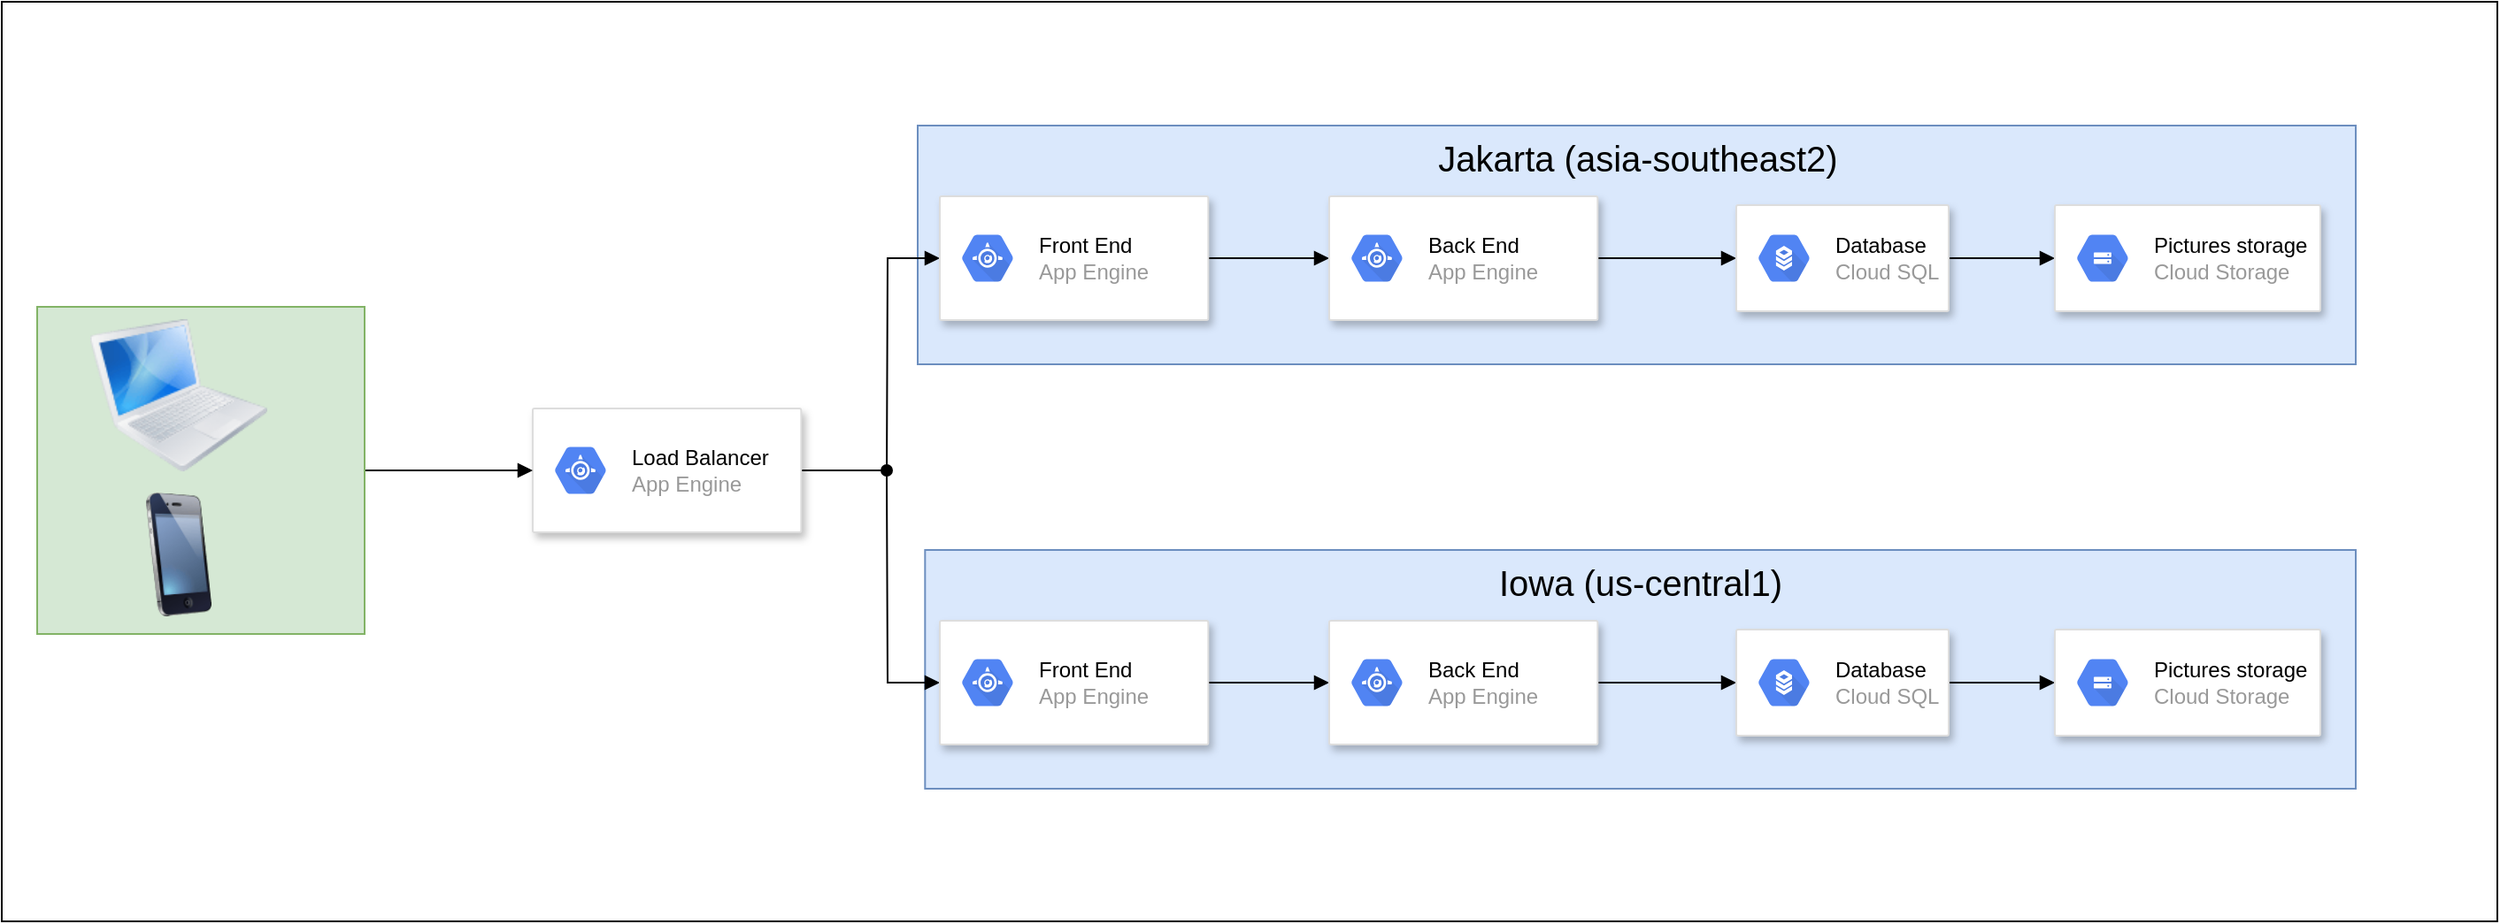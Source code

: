 <mxfile version="13.5.4" type="github">
  <diagram id="QwuzQSNleuKqz_otW_EM" name="Page-1">
    <mxGraphModel dx="1447" dy="823" grid="1" gridSize="10" guides="1" tooltips="1" connect="1" arrows="1" fold="1" page="1" pageScale="1" pageWidth="1169" pageHeight="827" math="0" shadow="0">
      <root>
        <mxCell id="0" />
        <mxCell id="1" parent="0" />
        <mxCell id="S7c1MTp83PEbXr3qvN8_-75" value="" style="rounded=0;whiteSpace=wrap;html=1;strokeColor=#000000;fontSize=20;" vertex="1" parent="1">
          <mxGeometry y="10" width="1410" height="520" as="geometry" />
        </mxCell>
        <mxCell id="S7c1MTp83PEbXr3qvN8_-73" value="Jakarta (asia-southeast2)" style="rounded=0;whiteSpace=wrap;html=1;verticalAlign=top;fontSize=20;strokeColor=#6c8ebf;fillColor=#dae8fc;" vertex="1" parent="1">
          <mxGeometry x="517.5" y="80" width="812.5" height="135" as="geometry" />
        </mxCell>
        <mxCell id="S7c1MTp83PEbXr3qvN8_-72" value="Iowa (us-central1)" style="rounded=0;whiteSpace=wrap;html=1;verticalAlign=top;fontSize=20;strokeColor=#6c8ebf;fillColor=#dae8fc;" vertex="1" parent="1">
          <mxGeometry x="521.66" y="320" width="808.34" height="135" as="geometry" />
        </mxCell>
        <mxCell id="S7c1MTp83PEbXr3qvN8_-48" style="edgeStyle=orthogonalEdgeStyle;orthogonalLoop=1;jettySize=auto;html=1;rounded=0;endArrow=oval;endFill=1;" edge="1" parent="1" source="S7c1MTp83PEbXr3qvN8_-39">
          <mxGeometry relative="1" as="geometry">
            <mxPoint x="500" y="275" as="targetPoint" />
          </mxGeometry>
        </mxCell>
        <mxCell id="S7c1MTp83PEbXr3qvN8_-39" value="" style="strokeColor=#dddddd;shadow=1;strokeWidth=1;rounded=1;absoluteArcSize=1;arcSize=2;" vertex="1" parent="1">
          <mxGeometry x="300" y="240" width="151.67" height="70" as="geometry" />
        </mxCell>
        <mxCell id="S7c1MTp83PEbXr3qvN8_-40" value="&lt;font color=&quot;#000000&quot;&gt;Load Balancer&lt;/font&gt;&lt;br&gt;App Engine" style="dashed=0;connectable=0;html=1;fillColor=#5184F3;strokeColor=none;shape=mxgraph.gcp2.hexIcon;prIcon=app_engine;part=1;labelPosition=right;verticalLabelPosition=middle;align=left;verticalAlign=middle;spacingLeft=5;fontColor=#999999;fontSize=12;" vertex="1" parent="S7c1MTp83PEbXr3qvN8_-39">
          <mxGeometry y="0.5" width="44" height="39" relative="1" as="geometry">
            <mxPoint x="5" y="-19.5" as="offset" />
          </mxGeometry>
        </mxCell>
        <mxCell id="S7c1MTp83PEbXr3qvN8_-49" style="edgeStyle=orthogonalEdgeStyle;rounded=0;orthogonalLoop=1;jettySize=auto;html=1;endArrow=none;endFill=0;startArrow=block;startFill=1;" edge="1" parent="1" source="S7c1MTp83PEbXr3qvN8_-41">
          <mxGeometry relative="1" as="geometry">
            <mxPoint x="500" y="280" as="targetPoint" />
          </mxGeometry>
        </mxCell>
        <mxCell id="S7c1MTp83PEbXr3qvN8_-50" style="edgeStyle=orthogonalEdgeStyle;rounded=0;orthogonalLoop=1;jettySize=auto;html=1;endArrow=none;endFill=0;startArrow=block;startFill=1;" edge="1" parent="1" source="S7c1MTp83PEbXr3qvN8_-43">
          <mxGeometry relative="1" as="geometry">
            <mxPoint x="500" y="280" as="targetPoint" />
          </mxGeometry>
        </mxCell>
        <mxCell id="S7c1MTp83PEbXr3qvN8_-69" style="edgeStyle=orthogonalEdgeStyle;rounded=0;orthogonalLoop=1;jettySize=auto;html=1;startArrow=none;startFill=0;endArrow=block;endFill=1;" edge="1" parent="1" source="S7c1MTp83PEbXr3qvN8_-66" target="S7c1MTp83PEbXr3qvN8_-39">
          <mxGeometry relative="1" as="geometry" />
        </mxCell>
        <mxCell id="S7c1MTp83PEbXr3qvN8_-66" value="" style="whiteSpace=wrap;html=1;aspect=fixed;fillColor=#d5e8d4;strokeColor=#82b366;" vertex="1" parent="1">
          <mxGeometry x="20" y="182.5" width="185" height="185" as="geometry" />
        </mxCell>
        <mxCell id="S7c1MTp83PEbXr3qvN8_-67" value="" style="image;html=1;image=img/lib/clip_art/computers/MacBook_128x128.png" vertex="1" parent="1">
          <mxGeometry x="50" y="187.5" width="100" height="90" as="geometry" />
        </mxCell>
        <mxCell id="S7c1MTp83PEbXr3qvN8_-68" value="" style="image;html=1;image=img/lib/clip_art/telecommunication/iPhone_128x128.png" vertex="1" parent="1">
          <mxGeometry x="70" y="287.5" width="60" height="70" as="geometry" />
        </mxCell>
        <mxCell id="S7c1MTp83PEbXr3qvN8_-53" style="edgeStyle=orthogonalEdgeStyle;rounded=0;orthogonalLoop=1;jettySize=auto;html=1;entryX=0;entryY=0.5;entryDx=0;entryDy=0;endArrow=block;endFill=1;" edge="1" parent="1" source="S7c1MTp83PEbXr3qvN8_-41" target="S7c1MTp83PEbXr3qvN8_-51">
          <mxGeometry relative="1" as="geometry" />
        </mxCell>
        <mxCell id="S7c1MTp83PEbXr3qvN8_-41" value="" style="strokeColor=#dddddd;shadow=1;strokeWidth=1;rounded=1;absoluteArcSize=1;arcSize=2;" vertex="1" parent="1">
          <mxGeometry x="530" y="120" width="151.67" height="70" as="geometry" />
        </mxCell>
        <mxCell id="S7c1MTp83PEbXr3qvN8_-42" value="&lt;font color=&quot;#000000&quot;&gt;Front End&lt;/font&gt;&lt;br&gt;App Engine" style="dashed=0;connectable=0;html=1;fillColor=#5184F3;strokeColor=none;shape=mxgraph.gcp2.hexIcon;prIcon=app_engine;part=1;labelPosition=right;verticalLabelPosition=middle;align=left;verticalAlign=middle;spacingLeft=5;fontColor=#999999;fontSize=12;" vertex="1" parent="S7c1MTp83PEbXr3qvN8_-41">
          <mxGeometry y="0.5" width="44" height="39" relative="1" as="geometry">
            <mxPoint x="5" y="-19.5" as="offset" />
          </mxGeometry>
        </mxCell>
        <mxCell id="S7c1MTp83PEbXr3qvN8_-58" style="edgeStyle=orthogonalEdgeStyle;rounded=0;orthogonalLoop=1;jettySize=auto;html=1;entryX=0;entryY=0.5;entryDx=0;entryDy=0;startArrow=none;startFill=0;endArrow=block;endFill=1;" edge="1" parent="1" source="S7c1MTp83PEbXr3qvN8_-51" target="S7c1MTp83PEbXr3qvN8_-56">
          <mxGeometry relative="1" as="geometry" />
        </mxCell>
        <mxCell id="S7c1MTp83PEbXr3qvN8_-51" value="" style="strokeColor=#dddddd;shadow=1;strokeWidth=1;rounded=1;absoluteArcSize=1;arcSize=2;" vertex="1" parent="1">
          <mxGeometry x="750" y="120" width="151.67" height="70" as="geometry" />
        </mxCell>
        <mxCell id="S7c1MTp83PEbXr3qvN8_-52" value="&lt;font color=&quot;#000000&quot;&gt;Back End&lt;/font&gt;&lt;br&gt;App Engine" style="dashed=0;connectable=0;html=1;fillColor=#5184F3;strokeColor=none;shape=mxgraph.gcp2.hexIcon;prIcon=app_engine;part=1;labelPosition=right;verticalLabelPosition=middle;align=left;verticalAlign=middle;spacingLeft=5;fontColor=#999999;fontSize=12;" vertex="1" parent="S7c1MTp83PEbXr3qvN8_-51">
          <mxGeometry y="0.5" width="44" height="39" relative="1" as="geometry">
            <mxPoint x="5" y="-19.5" as="offset" />
          </mxGeometry>
        </mxCell>
        <mxCell id="S7c1MTp83PEbXr3qvN8_-81" style="edgeStyle=orthogonalEdgeStyle;rounded=0;orthogonalLoop=1;jettySize=auto;html=1;entryX=0;entryY=0.5;entryDx=0;entryDy=0;startArrow=none;startFill=0;endArrow=block;endFill=1;fontSize=20;" edge="1" parent="1" source="S7c1MTp83PEbXr3qvN8_-56">
          <mxGeometry relative="1" as="geometry">
            <mxPoint x="1160" y="155" as="targetPoint" />
          </mxGeometry>
        </mxCell>
        <mxCell id="S7c1MTp83PEbXr3qvN8_-56" value="" style="strokeColor=#dddddd;shadow=1;strokeWidth=1;rounded=1;absoluteArcSize=1;arcSize=2;" vertex="1" parent="1">
          <mxGeometry x="980" y="125" width="120" height="60" as="geometry" />
        </mxCell>
        <mxCell id="S7c1MTp83PEbXr3qvN8_-57" value="&lt;font color=&quot;#000000&quot;&gt;Database&lt;/font&gt;&lt;br&gt;Cloud SQL" style="dashed=0;connectable=0;html=1;fillColor=#5184F3;strokeColor=none;shape=mxgraph.gcp2.hexIcon;prIcon=cloud_sql;part=1;labelPosition=right;verticalLabelPosition=middle;align=left;verticalAlign=middle;spacingLeft=5;fontColor=#999999;fontSize=12;" vertex="1" parent="S7c1MTp83PEbXr3qvN8_-56">
          <mxGeometry y="0.5" width="44" height="39" relative="1" as="geometry">
            <mxPoint x="5" y="-19.5" as="offset" />
          </mxGeometry>
        </mxCell>
        <mxCell id="S7c1MTp83PEbXr3qvN8_-65" style="edgeStyle=orthogonalEdgeStyle;rounded=0;orthogonalLoop=1;jettySize=auto;html=1;entryX=0;entryY=0.5;entryDx=0;entryDy=0;startArrow=none;startFill=0;endArrow=block;endFill=1;" edge="1" parent="1" source="S7c1MTp83PEbXr3qvN8_-43" target="S7c1MTp83PEbXr3qvN8_-61">
          <mxGeometry relative="1" as="geometry" />
        </mxCell>
        <mxCell id="S7c1MTp83PEbXr3qvN8_-43" value="" style="strokeColor=#dddddd;shadow=1;strokeWidth=1;rounded=1;absoluteArcSize=1;arcSize=2;" vertex="1" parent="1">
          <mxGeometry x="530" y="360" width="151.67" height="70" as="geometry" />
        </mxCell>
        <mxCell id="S7c1MTp83PEbXr3qvN8_-44" value="&lt;font color=&quot;#000000&quot;&gt;Front End&lt;/font&gt;&lt;br&gt;App Engine" style="dashed=0;connectable=0;html=1;fillColor=#5184F3;strokeColor=none;shape=mxgraph.gcp2.hexIcon;prIcon=app_engine;part=1;labelPosition=right;verticalLabelPosition=middle;align=left;verticalAlign=middle;spacingLeft=5;fontColor=#999999;fontSize=12;" vertex="1" parent="S7c1MTp83PEbXr3qvN8_-43">
          <mxGeometry y="0.5" width="44" height="39" relative="1" as="geometry">
            <mxPoint x="5" y="-19.5" as="offset" />
          </mxGeometry>
        </mxCell>
        <mxCell id="S7c1MTp83PEbXr3qvN8_-60" style="edgeStyle=orthogonalEdgeStyle;rounded=0;orthogonalLoop=1;jettySize=auto;html=1;entryX=0;entryY=0.5;entryDx=0;entryDy=0;startArrow=none;startFill=0;endArrow=block;endFill=1;" edge="1" source="S7c1MTp83PEbXr3qvN8_-61" target="S7c1MTp83PEbXr3qvN8_-63" parent="1">
          <mxGeometry relative="1" as="geometry" />
        </mxCell>
        <mxCell id="S7c1MTp83PEbXr3qvN8_-61" value="" style="strokeColor=#dddddd;shadow=1;strokeWidth=1;rounded=1;absoluteArcSize=1;arcSize=2;" vertex="1" parent="1">
          <mxGeometry x="750" y="360" width="151.67" height="70" as="geometry" />
        </mxCell>
        <mxCell id="S7c1MTp83PEbXr3qvN8_-62" value="&lt;font color=&quot;#000000&quot;&gt;Back End&lt;/font&gt;&lt;br&gt;App Engine" style="dashed=0;connectable=0;html=1;fillColor=#5184F3;strokeColor=none;shape=mxgraph.gcp2.hexIcon;prIcon=app_engine;part=1;labelPosition=right;verticalLabelPosition=middle;align=left;verticalAlign=middle;spacingLeft=5;fontColor=#999999;fontSize=12;" vertex="1" parent="S7c1MTp83PEbXr3qvN8_-61">
          <mxGeometry y="0.5" width="44" height="39" relative="1" as="geometry">
            <mxPoint x="5" y="-19.5" as="offset" />
          </mxGeometry>
        </mxCell>
        <mxCell id="S7c1MTp83PEbXr3qvN8_-82" style="edgeStyle=orthogonalEdgeStyle;rounded=0;orthogonalLoop=1;jettySize=auto;html=1;entryX=0;entryY=0.5;entryDx=0;entryDy=0;startArrow=none;startFill=0;endArrow=block;endFill=1;fontSize=20;" edge="1" parent="1" source="S7c1MTp83PEbXr3qvN8_-63">
          <mxGeometry relative="1" as="geometry">
            <mxPoint x="1160" y="395" as="targetPoint" />
          </mxGeometry>
        </mxCell>
        <mxCell id="S7c1MTp83PEbXr3qvN8_-63" value="" style="strokeColor=#dddddd;shadow=1;strokeWidth=1;rounded=1;absoluteArcSize=1;arcSize=2;" vertex="1" parent="1">
          <mxGeometry x="980" y="365" width="120" height="60" as="geometry" />
        </mxCell>
        <mxCell id="S7c1MTp83PEbXr3qvN8_-64" value="&lt;font color=&quot;#000000&quot;&gt;Database&lt;/font&gt;&lt;br&gt;Cloud SQL" style="dashed=0;connectable=0;html=1;fillColor=#5184F3;strokeColor=none;shape=mxgraph.gcp2.hexIcon;prIcon=cloud_sql;part=1;labelPosition=right;verticalLabelPosition=middle;align=left;verticalAlign=middle;spacingLeft=5;fontColor=#999999;fontSize=12;" vertex="1" parent="S7c1MTp83PEbXr3qvN8_-63">
          <mxGeometry y="0.5" width="44" height="39" relative="1" as="geometry">
            <mxPoint x="5" y="-19.5" as="offset" />
          </mxGeometry>
        </mxCell>
        <mxCell id="S7c1MTp83PEbXr3qvN8_-83" style="edgeStyle=orthogonalEdgeStyle;rounded=0;orthogonalLoop=1;jettySize=auto;html=1;exitX=0.5;exitY=1;exitDx=0;exitDy=0;startArrow=none;startFill=0;endArrow=block;endFill=1;fontSize=20;" edge="1" parent="1">
          <mxGeometry relative="1" as="geometry">
            <mxPoint x="1215" y="185" as="sourcePoint" />
            <mxPoint x="1215" y="185" as="targetPoint" />
          </mxGeometry>
        </mxCell>
        <mxCell id="S7c1MTp83PEbXr3qvN8_-86" value="" style="strokeColor=#dddddd;shadow=1;strokeWidth=1;rounded=1;absoluteArcSize=1;arcSize=2;fontSize=20;" vertex="1" parent="1">
          <mxGeometry x="1160" y="125" width="150" height="60" as="geometry" />
        </mxCell>
        <mxCell id="S7c1MTp83PEbXr3qvN8_-87" value="&lt;font color=&quot;#000000&quot;&gt;Pictures storage&lt;/font&gt;&lt;br&gt;Cloud Storage" style="dashed=0;connectable=0;html=1;fillColor=#5184F3;strokeColor=none;shape=mxgraph.gcp2.hexIcon;prIcon=cloud_storage;part=1;labelPosition=right;verticalLabelPosition=middle;align=left;verticalAlign=middle;spacingLeft=5;fontColor=#999999;fontSize=12;" vertex="1" parent="S7c1MTp83PEbXr3qvN8_-86">
          <mxGeometry y="0.5" width="44" height="39" relative="1" as="geometry">
            <mxPoint x="5" y="-19.5" as="offset" />
          </mxGeometry>
        </mxCell>
        <mxCell id="S7c1MTp83PEbXr3qvN8_-90" value="" style="strokeColor=#dddddd;shadow=1;strokeWidth=1;rounded=1;absoluteArcSize=1;arcSize=2;fontSize=20;" vertex="1" parent="1">
          <mxGeometry x="1160" y="365" width="150" height="60" as="geometry" />
        </mxCell>
        <mxCell id="S7c1MTp83PEbXr3qvN8_-91" value="&lt;font color=&quot;#000000&quot;&gt;Pictures storage&lt;/font&gt;&lt;br&gt;Cloud Storage" style="dashed=0;connectable=0;html=1;fillColor=#5184F3;strokeColor=none;shape=mxgraph.gcp2.hexIcon;prIcon=cloud_storage;part=1;labelPosition=right;verticalLabelPosition=middle;align=left;verticalAlign=middle;spacingLeft=5;fontColor=#999999;fontSize=12;" vertex="1" parent="S7c1MTp83PEbXr3qvN8_-90">
          <mxGeometry y="0.5" width="44" height="39" relative="1" as="geometry">
            <mxPoint x="5" y="-19.5" as="offset" />
          </mxGeometry>
        </mxCell>
      </root>
    </mxGraphModel>
  </diagram>
</mxfile>
